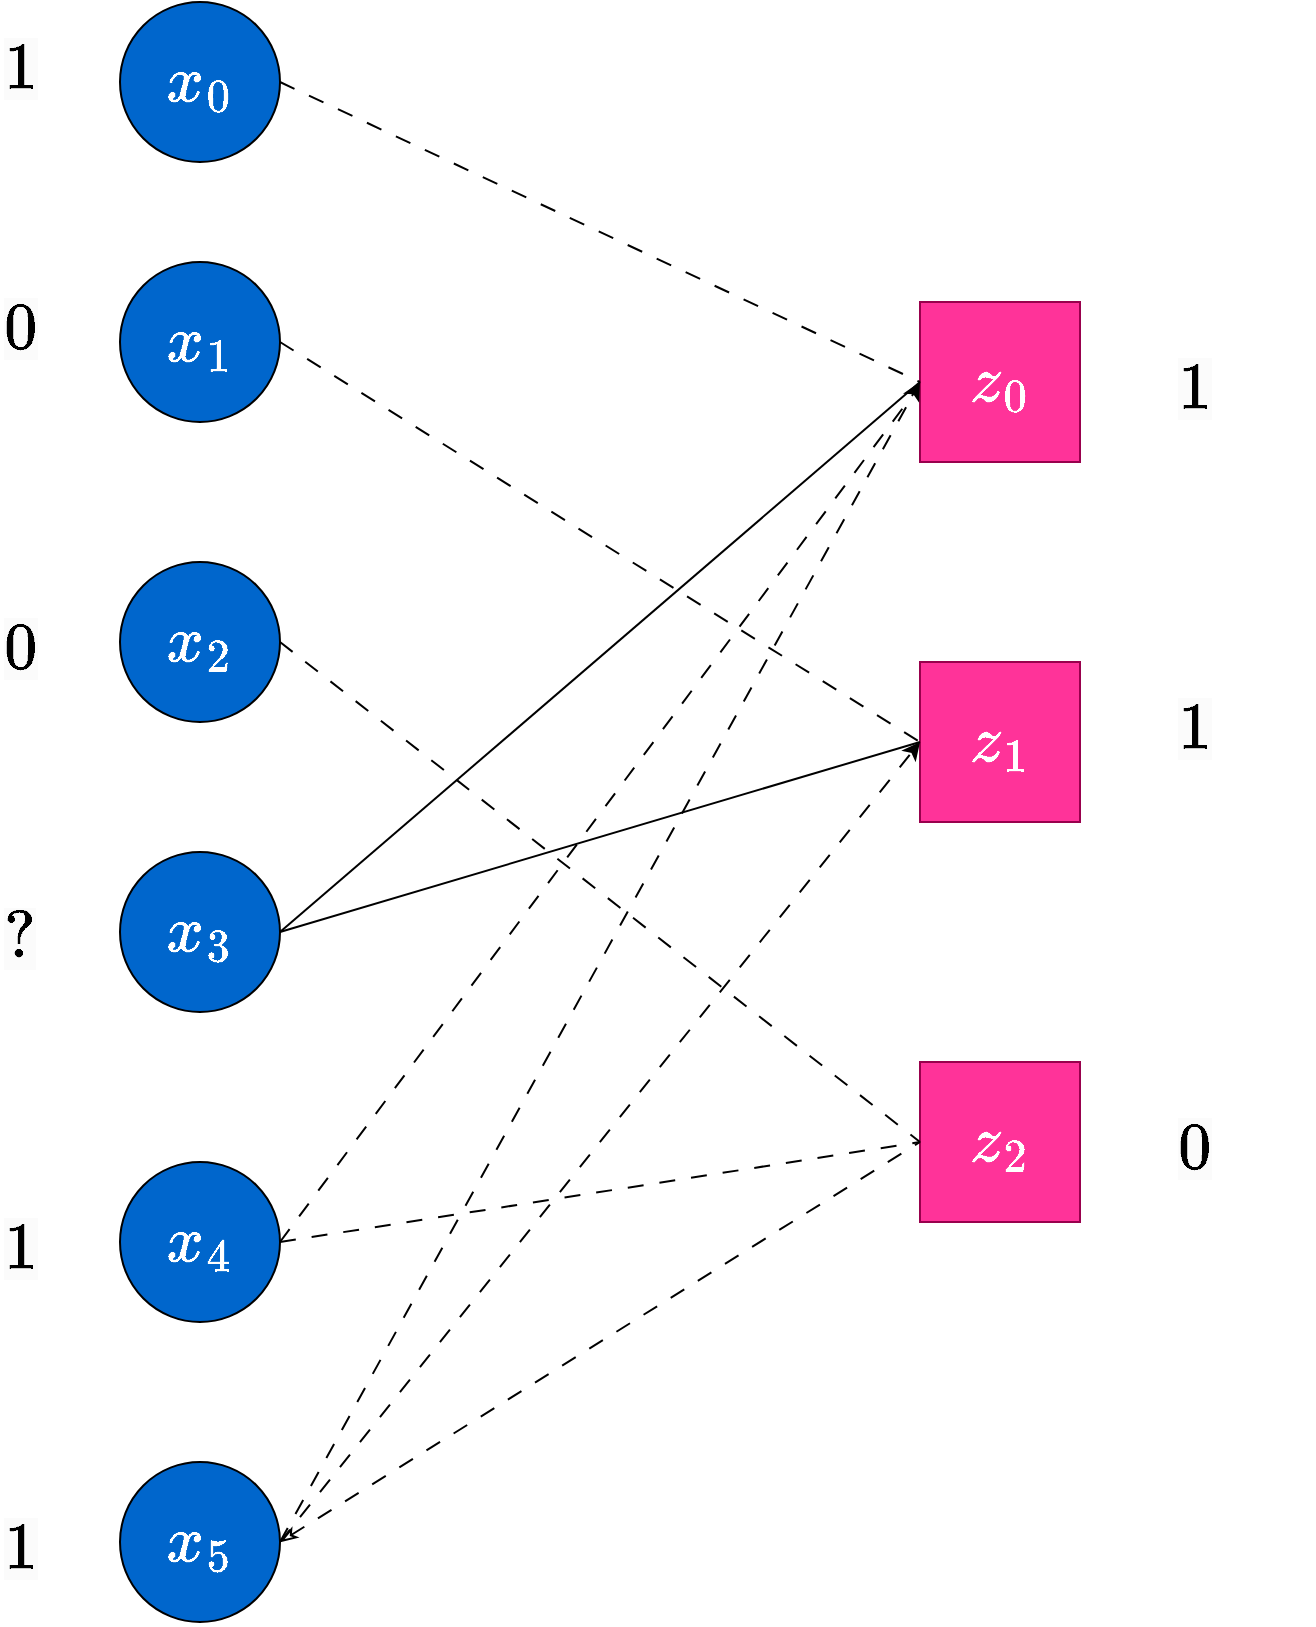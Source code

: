 <mxfile version="26.0.10">
  <diagram name="Page-1" id="xY8BbDD6V1Xm8JZrcFOM">
    <mxGraphModel dx="1397" dy="1007" grid="1" gridSize="10" guides="1" tooltips="1" connect="1" arrows="1" fold="1" page="1" pageScale="1" pageWidth="827" pageHeight="1169" math="1" shadow="0">
      <root>
        <mxCell id="0" />
        <mxCell id="1" parent="0" />
        <mxCell id="z2Lx5dUMqIKF2mfZhz_8-2" value="\(x_0\)" style="ellipse;whiteSpace=wrap;html=1;aspect=fixed;fontSize=28;labelBackgroundColor=none;fillColor=#0066CC;fontColor=#FFFFFF;" parent="1" vertex="1">
          <mxGeometry x="173" y="30" width="80" height="80" as="geometry" />
        </mxCell>
        <mxCell id="z2Lx5dUMqIKF2mfZhz_8-3" value="\(x_1\)" style="ellipse;whiteSpace=wrap;html=1;aspect=fixed;fontSize=28;labelBackgroundColor=none;fillColor=#0066CC;fontColor=#FFFFFF;" parent="1" vertex="1">
          <mxGeometry x="173" y="160" width="80" height="80" as="geometry" />
        </mxCell>
        <mxCell id="z2Lx5dUMqIKF2mfZhz_8-8" value="\(z_0\)" style="whiteSpace=wrap;html=1;aspect=fixed;fontSize=28;fontColor=#FFFFFF;strokeColor=#99004D;fillColor=#FF3399;" parent="1" vertex="1">
          <mxGeometry x="573" y="180" width="80" height="80" as="geometry" />
        </mxCell>
        <mxCell id="z2Lx5dUMqIKF2mfZhz_8-11" value="\(x_2\)" style="ellipse;whiteSpace=wrap;html=1;aspect=fixed;fontSize=28;labelBackgroundColor=none;fillColor=#0066CC;fontColor=#FFFFFF;" parent="1" vertex="1">
          <mxGeometry x="173" y="310" width="80" height="80" as="geometry" />
        </mxCell>
        <mxCell id="z2Lx5dUMqIKF2mfZhz_8-12" value="\(x_3\)" style="ellipse;whiteSpace=wrap;html=1;aspect=fixed;fontSize=28;labelBackgroundColor=none;fillColor=#0066CC;fontColor=#FFFFFF;" parent="1" vertex="1">
          <mxGeometry x="173" y="455" width="80" height="80" as="geometry" />
        </mxCell>
        <mxCell id="z2Lx5dUMqIKF2mfZhz_8-13" value="\(x_4\)" style="ellipse;whiteSpace=wrap;html=1;aspect=fixed;fontSize=28;labelBackgroundColor=none;fillColor=#0066CC;fontColor=#FFFFFF;" parent="1" vertex="1">
          <mxGeometry x="173" y="610" width="80" height="80" as="geometry" />
        </mxCell>
        <mxCell id="z2Lx5dUMqIKF2mfZhz_8-14" value="\(x_5\)" style="ellipse;whiteSpace=wrap;html=1;aspect=fixed;fontSize=28;labelBackgroundColor=none;fillColor=#0066CC;fontColor=#FFFFFF;" parent="1" vertex="1">
          <mxGeometry x="173" y="760" width="80" height="80" as="geometry" />
        </mxCell>
        <mxCell id="z2Lx5dUMqIKF2mfZhz_8-15" style="edgeStyle=orthogonalEdgeStyle;rounded=0;orthogonalLoop=1;jettySize=auto;html=1;exitX=0.5;exitY=1;exitDx=0;exitDy=0;fontColor=#FFFFFF;endArrow=none;startFill=0;" parent="1" source="z2Lx5dUMqIKF2mfZhz_8-14" target="z2Lx5dUMqIKF2mfZhz_8-14" edge="1">
          <mxGeometry relative="1" as="geometry" />
        </mxCell>
        <mxCell id="z2Lx5dUMqIKF2mfZhz_8-17" value="\(z_1\)" style="whiteSpace=wrap;html=1;aspect=fixed;fontSize=28;fontColor=#FFFFFF;strokeColor=#99004D;fillColor=#FF3399;" parent="1" vertex="1">
          <mxGeometry x="573" y="360" width="80" height="80" as="geometry" />
        </mxCell>
        <mxCell id="z2Lx5dUMqIKF2mfZhz_8-18" value="\(z_2\)" style="whiteSpace=wrap;html=1;aspect=fixed;fontSize=28;fontColor=#FFFFFF;strokeColor=#99004D;fillColor=#FF3399;" parent="1" vertex="1">
          <mxGeometry x="573" y="560" width="80" height="80" as="geometry" />
        </mxCell>
        <mxCell id="z2Lx5dUMqIKF2mfZhz_8-20" value="" style="endArrow=none;html=1;rounded=0;exitX=1;exitY=0.5;exitDx=0;exitDy=0;entryX=0;entryY=0.5;entryDx=0;entryDy=0;startFill=0;endFill=0;strokeWidth=1;strokeColor=#000000;dashed=1;dashPattern=8 8;" parent="1" source="z2Lx5dUMqIKF2mfZhz_8-2" target="z2Lx5dUMqIKF2mfZhz_8-8" edge="1">
          <mxGeometry width="50" height="50" relative="1" as="geometry">
            <mxPoint x="273" y="510" as="sourcePoint" />
            <mxPoint x="323" y="460" as="targetPoint" />
          </mxGeometry>
        </mxCell>
        <mxCell id="z2Lx5dUMqIKF2mfZhz_8-21" value="" style="endArrow=none;html=1;rounded=0;exitX=1;exitY=0.5;exitDx=0;exitDy=0;startFill=0;" parent="1" source="z2Lx5dUMqIKF2mfZhz_8-12" edge="1">
          <mxGeometry width="50" height="50" relative="1" as="geometry">
            <mxPoint x="264" y="190" as="sourcePoint" />
            <mxPoint x="573" y="220" as="targetPoint" />
          </mxGeometry>
        </mxCell>
        <mxCell id="z2Lx5dUMqIKF2mfZhz_8-22" value="" style="endArrow=none;html=1;rounded=0;exitX=1;exitY=0.5;exitDx=0;exitDy=0;entryX=-0.012;entryY=0.535;entryDx=0;entryDy=0;entryPerimeter=0;startFill=0;endFill=0;strokeWidth=1;strokeColor=#000000;dashed=1;dashPattern=8 8;" parent="1" source="z2Lx5dUMqIKF2mfZhz_8-13" target="z2Lx5dUMqIKF2mfZhz_8-8" edge="1">
          <mxGeometry width="50" height="50" relative="1" as="geometry">
            <mxPoint x="263" y="505" as="sourcePoint" />
            <mxPoint x="543" y="350" as="targetPoint" />
          </mxGeometry>
        </mxCell>
        <mxCell id="z2Lx5dUMqIKF2mfZhz_8-23" value="" style="endArrow=classic;html=1;rounded=0;entryX=0;entryY=0.5;entryDx=0;entryDy=0;exitX=1;exitY=0.5;exitDx=0;exitDy=0;startFill=0;strokeColor=#000000;strokeWidth=1;endFill=1;dashed=1;dashPattern=8 8;" parent="1" source="z2Lx5dUMqIKF2mfZhz_8-14" target="z2Lx5dUMqIKF2mfZhz_8-8" edge="1">
          <mxGeometry width="50" height="50" relative="1" as="geometry">
            <mxPoint x="303" y="740" as="sourcePoint" />
            <mxPoint x="603" y="250" as="targetPoint" />
          </mxGeometry>
        </mxCell>
        <mxCell id="z2Lx5dUMqIKF2mfZhz_8-24" value="" style="endArrow=none;html=1;rounded=0;exitX=1;exitY=0.5;exitDx=0;exitDy=0;entryX=0;entryY=0.5;entryDx=0;entryDy=0;startFill=0;endFill=0;strokeWidth=1;strokeColor=#000000;dashed=1;dashPattern=8 8;" parent="1" source="z2Lx5dUMqIKF2mfZhz_8-3" target="z2Lx5dUMqIKF2mfZhz_8-17" edge="1">
          <mxGeometry width="50" height="50" relative="1" as="geometry">
            <mxPoint x="253" y="200" as="sourcePoint" />
            <mxPoint x="573" y="350" as="targetPoint" />
          </mxGeometry>
        </mxCell>
        <mxCell id="z2Lx5dUMqIKF2mfZhz_8-27" value="" style="endArrow=none;html=1;rounded=0;entryX=0;entryY=0.5;entryDx=0;entryDy=0;exitX=1;exitY=0.5;exitDx=0;exitDy=0;startFill=0;" parent="1" source="z2Lx5dUMqIKF2mfZhz_8-12" target="z2Lx5dUMqIKF2mfZhz_8-17" edge="1">
          <mxGeometry width="50" height="50" relative="1" as="geometry">
            <mxPoint x="283" y="410" as="sourcePoint" />
            <mxPoint x="593" y="240" as="targetPoint" />
          </mxGeometry>
        </mxCell>
        <mxCell id="z2Lx5dUMqIKF2mfZhz_8-28" value="" style="endArrow=classic;html=1;rounded=0;exitX=1;exitY=0.5;exitDx=0;exitDy=0;entryX=0;entryY=0.5;entryDx=0;entryDy=0;startFill=0;strokeColor=#000000;strokeWidth=1;endFill=1;dashed=1;dashPattern=8 8;" parent="1" source="z2Lx5dUMqIKF2mfZhz_8-14" target="z2Lx5dUMqIKF2mfZhz_8-17" edge="1">
          <mxGeometry width="50" height="50" relative="1" as="geometry">
            <mxPoint x="283" y="100" as="sourcePoint" />
            <mxPoint x="603" y="250" as="targetPoint" />
          </mxGeometry>
        </mxCell>
        <mxCell id="z2Lx5dUMqIKF2mfZhz_8-29" value="" style="endArrow=none;html=1;rounded=0;exitX=1;exitY=0.5;exitDx=0;exitDy=0;entryX=0;entryY=0.5;entryDx=0;entryDy=0;startFill=0;endFill=0;strokeWidth=1;strokeColor=#000000;dashed=1;dashPattern=8 8;" parent="1" source="z2Lx5dUMqIKF2mfZhz_8-11" target="z2Lx5dUMqIKF2mfZhz_8-18" edge="1">
          <mxGeometry width="50" height="50" relative="1" as="geometry">
            <mxPoint x="293" y="110" as="sourcePoint" />
            <mxPoint x="613" y="260" as="targetPoint" />
          </mxGeometry>
        </mxCell>
        <mxCell id="z2Lx5dUMqIKF2mfZhz_8-30" value="" style="endArrow=none;html=1;rounded=0;exitX=1;exitY=0.5;exitDx=0;exitDy=0;startFill=0;endFill=0;strokeWidth=1;strokeColor=#000000;dashed=1;dashPattern=8 8;" parent="1" source="z2Lx5dUMqIKF2mfZhz_8-13" edge="1">
          <mxGeometry width="50" height="50" relative="1" as="geometry">
            <mxPoint x="263" y="360" as="sourcePoint" />
            <mxPoint x="573" y="600" as="targetPoint" />
          </mxGeometry>
        </mxCell>
        <mxCell id="z2Lx5dUMqIKF2mfZhz_8-31" value="" style="endArrow=none;html=1;rounded=0;entryX=0;entryY=0.5;entryDx=0;entryDy=0;startFill=0;startArrow=classicThin;strokeWidth=1;strokeColor=#000000;dashed=1;dashPattern=8 8;" parent="1" target="z2Lx5dUMqIKF2mfZhz_8-18" edge="1">
          <mxGeometry width="50" height="50" relative="1" as="geometry">
            <mxPoint x="253" y="800" as="sourcePoint" />
            <mxPoint x="593" y="620" as="targetPoint" />
          </mxGeometry>
        </mxCell>
        <mxCell id="z2Lx5dUMqIKF2mfZhz_8-32" value="&lt;span style=&quot;color: rgb(0, 0, 0); font-family: Helvetica; font-size: 28px; font-style: normal; font-variant-ligatures: normal; font-variant-caps: normal; font-weight: 400; letter-spacing: normal; orphans: 2; text-align: center; text-indent: 0px; text-transform: none; widows: 2; word-spacing: 0px; -webkit-text-stroke-width: 0px; white-space: normal; background-color: rgb(251, 251, 251); text-decoration-thickness: initial; text-decoration-style: initial; text-decoration-color: initial; display: inline !important; float: none;&quot;&gt;\(1\)&lt;/span&gt;" style="text;whiteSpace=wrap;html=1;" parent="1" vertex="1">
          <mxGeometry x="113" y="40" width="60" height="60" as="geometry" />
        </mxCell>
        <mxCell id="z2Lx5dUMqIKF2mfZhz_8-33" value="&lt;span style=&quot;color: rgb(0, 0, 0); font-family: Helvetica; font-size: 28px; font-style: normal; font-variant-ligatures: normal; font-variant-caps: normal; font-weight: 400; letter-spacing: normal; orphans: 2; text-align: center; text-indent: 0px; text-transform: none; widows: 2; word-spacing: 0px; -webkit-text-stroke-width: 0px; white-space: normal; background-color: rgb(251, 251, 251); text-decoration-thickness: initial; text-decoration-style: initial; text-decoration-color: initial; display: inline !important; float: none;&quot;&gt;\(0\)&lt;/span&gt;" style="text;whiteSpace=wrap;html=1;" parent="1" vertex="1">
          <mxGeometry x="113" y="170" width="60" height="60" as="geometry" />
        </mxCell>
        <mxCell id="z2Lx5dUMqIKF2mfZhz_8-34" value="&lt;span style=&quot;color: rgb(0, 0, 0); font-family: Helvetica; font-size: 28px; font-style: normal; font-variant-ligatures: normal; font-variant-caps: normal; font-weight: 400; letter-spacing: normal; orphans: 2; text-align: center; text-indent: 0px; text-transform: none; widows: 2; word-spacing: 0px; -webkit-text-stroke-width: 0px; white-space: normal; background-color: rgb(251, 251, 251); text-decoration-thickness: initial; text-decoration-style: initial; text-decoration-color: initial; display: inline !important; float: none;&quot;&gt;\(0\)&lt;/span&gt;" style="text;whiteSpace=wrap;html=1;" parent="1" vertex="1">
          <mxGeometry x="113" y="330" width="60" height="60" as="geometry" />
        </mxCell>
        <mxCell id="z2Lx5dUMqIKF2mfZhz_8-35" value="&lt;span style=&quot;color: rgb(0, 0, 0); font-family: Helvetica; font-size: 28px; font-style: normal; font-variant-ligatures: normal; font-variant-caps: normal; font-weight: 400; letter-spacing: normal; orphans: 2; text-align: center; text-indent: 0px; text-transform: none; widows: 2; word-spacing: 0px; -webkit-text-stroke-width: 0px; white-space: normal; background-color: rgb(251, 251, 251); text-decoration-thickness: initial; text-decoration-style: initial; text-decoration-color: initial; display: inline !important; float: none;&quot;&gt;\(?\)&lt;/span&gt;" style="text;whiteSpace=wrap;html=1;" parent="1" vertex="1">
          <mxGeometry x="113" y="475" width="60" height="60" as="geometry" />
        </mxCell>
        <mxCell id="z2Lx5dUMqIKF2mfZhz_8-36" value="&lt;span style=&quot;color: rgb(0, 0, 0); font-family: Helvetica; font-size: 28px; font-style: normal; font-variant-ligatures: normal; font-variant-caps: normal; font-weight: 400; letter-spacing: normal; orphans: 2; text-align: center; text-indent: 0px; text-transform: none; widows: 2; word-spacing: 0px; -webkit-text-stroke-width: 0px; white-space: normal; background-color: rgb(251, 251, 251); text-decoration-thickness: initial; text-decoration-style: initial; text-decoration-color: initial; display: inline !important; float: none;&quot;&gt;\(1\)&lt;/span&gt;" style="text;whiteSpace=wrap;html=1;" parent="1" vertex="1">
          <mxGeometry x="113" y="630" width="60" height="60" as="geometry" />
        </mxCell>
        <mxCell id="z2Lx5dUMqIKF2mfZhz_8-37" value="&lt;span style=&quot;color: rgb(0, 0, 0); font-family: Helvetica; font-size: 28px; font-style: normal; font-variant-ligatures: normal; font-variant-caps: normal; font-weight: 400; letter-spacing: normal; orphans: 2; text-align: center; text-indent: 0px; text-transform: none; widows: 2; word-spacing: 0px; -webkit-text-stroke-width: 0px; white-space: normal; background-color: rgb(251, 251, 251); text-decoration-thickness: initial; text-decoration-style: initial; text-decoration-color: initial; display: inline !important; float: none;&quot;&gt;\(1\)&lt;/span&gt;" style="text;whiteSpace=wrap;html=1;" parent="1" vertex="1">
          <mxGeometry x="113" y="780" width="60" height="60" as="geometry" />
        </mxCell>
        <mxCell id="eWXnosKMueIWFYS_WKOG-1" value="&lt;span style=&quot;color: rgb(0, 0, 0); font-family: Helvetica; font-size: 28px; font-style: normal; font-variant-ligatures: normal; font-variant-caps: normal; font-weight: 400; letter-spacing: normal; orphans: 2; text-align: center; text-indent: 0px; text-transform: none; widows: 2; word-spacing: 0px; -webkit-text-stroke-width: 0px; white-space: normal; background-color: rgb(251, 251, 251); text-decoration-thickness: initial; text-decoration-style: initial; text-decoration-color: initial; display: inline !important; float: none;&quot;&gt;\(1\)&lt;/span&gt;" style="text;whiteSpace=wrap;html=1;" vertex="1" parent="1">
          <mxGeometry x="700" y="200" width="60" height="60" as="geometry" />
        </mxCell>
        <mxCell id="eWXnosKMueIWFYS_WKOG-2" value="&lt;span style=&quot;color: rgb(0, 0, 0); font-family: Helvetica; font-size: 28px; font-style: normal; font-variant-ligatures: normal; font-variant-caps: normal; font-weight: 400; letter-spacing: normal; orphans: 2; text-align: center; text-indent: 0px; text-transform: none; widows: 2; word-spacing: 0px; -webkit-text-stroke-width: 0px; white-space: normal; background-color: rgb(251, 251, 251); text-decoration-thickness: initial; text-decoration-style: initial; text-decoration-color: initial; display: inline !important; float: none;&quot;&gt;\(1\)&lt;/span&gt;" style="text;whiteSpace=wrap;html=1;" vertex="1" parent="1">
          <mxGeometry x="700" y="370" width="60" height="60" as="geometry" />
        </mxCell>
        <mxCell id="eWXnosKMueIWFYS_WKOG-3" value="&lt;span style=&quot;color: rgb(0, 0, 0); font-family: Helvetica; font-size: 28px; font-style: normal; font-variant-ligatures: normal; font-variant-caps: normal; font-weight: 400; letter-spacing: normal; orphans: 2; text-align: center; text-indent: 0px; text-transform: none; widows: 2; word-spacing: 0px; -webkit-text-stroke-width: 0px; white-space: normal; background-color: rgb(251, 251, 251); text-decoration-thickness: initial; text-decoration-style: initial; text-decoration-color: initial; display: inline !important; float: none;&quot;&gt;\(0\)&lt;/span&gt;" style="text;whiteSpace=wrap;html=1;" vertex="1" parent="1">
          <mxGeometry x="700" y="580" width="70" height="60" as="geometry" />
        </mxCell>
      </root>
    </mxGraphModel>
  </diagram>
</mxfile>
